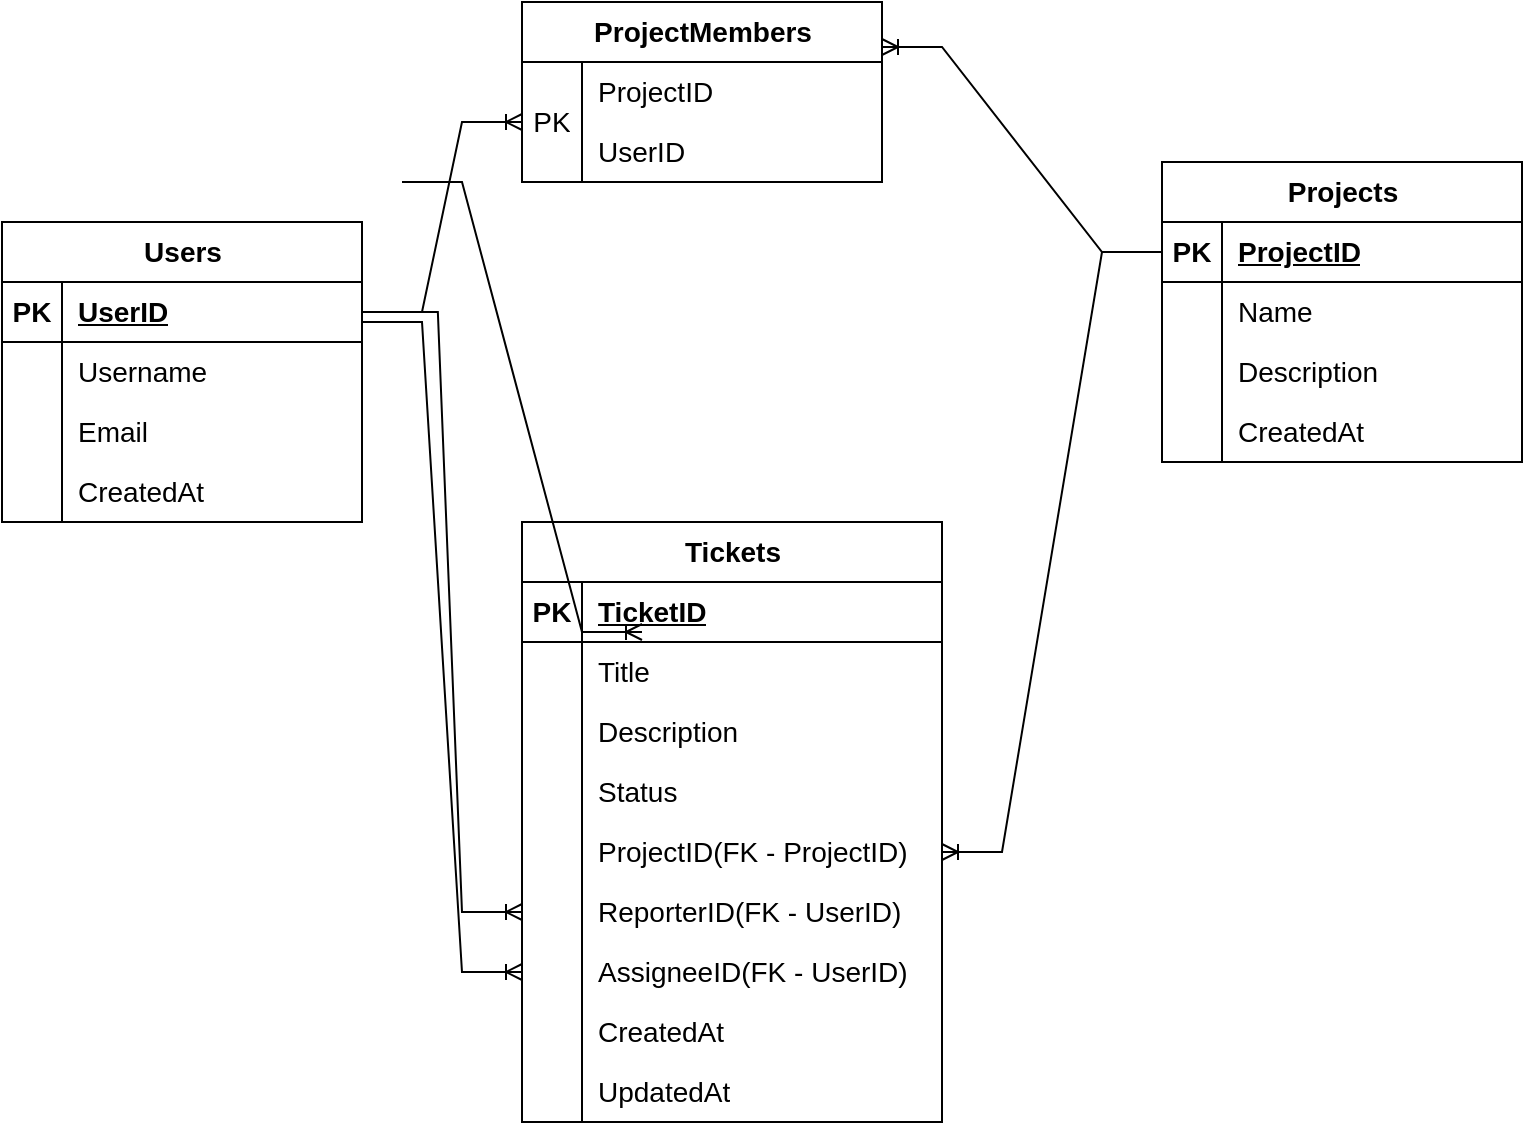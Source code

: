 <mxfile version="28.2.4">
  <diagram name="Page-1" id="B_VkTCb1iNbnSXhh_FkG">
    <mxGraphModel dx="1426" dy="777" grid="1" gridSize="10" guides="1" tooltips="1" connect="1" arrows="1" fold="1" page="1" pageScale="1" pageWidth="850" pageHeight="1100" math="0" shadow="0">
      <root>
        <mxCell id="0" />
        <mxCell id="1" parent="0" />
        <mxCell id="grop_-Tgm_O6oWgPe136-27" value="Tickets" style="shape=table;startSize=30;container=1;collapsible=1;childLayout=tableLayout;fixedRows=1;rowLines=0;fontStyle=1;align=center;resizeLast=1;html=1;fontSize=14;" vertex="1" parent="1">
          <mxGeometry x="300" y="590" width="210" height="300" as="geometry">
            <mxRectangle x="80" y="510" width="80" height="30" as="alternateBounds" />
          </mxGeometry>
        </mxCell>
        <mxCell id="grop_-Tgm_O6oWgPe136-125" value="" style="shape=tableRow;horizontal=0;startSize=0;swimlaneHead=0;swimlaneBody=0;fillColor=none;collapsible=0;dropTarget=0;points=[[0,0.5],[1,0.5]];portConstraint=eastwest;top=0;left=0;right=0;bottom=1;fontSize=14;" vertex="1" parent="grop_-Tgm_O6oWgPe136-27">
          <mxGeometry y="30" width="210" height="30" as="geometry" />
        </mxCell>
        <mxCell id="grop_-Tgm_O6oWgPe136-126" value="PK" style="shape=partialRectangle;connectable=0;fillColor=none;top=0;left=0;bottom=0;right=0;fontStyle=1;overflow=hidden;whiteSpace=wrap;html=1;fontSize=14;" vertex="1" parent="grop_-Tgm_O6oWgPe136-125">
          <mxGeometry width="30" height="30" as="geometry">
            <mxRectangle width="30" height="30" as="alternateBounds" />
          </mxGeometry>
        </mxCell>
        <mxCell id="grop_-Tgm_O6oWgPe136-127" value="TicketID" style="shape=partialRectangle;connectable=0;fillColor=none;top=0;left=0;bottom=0;right=0;align=left;spacingLeft=6;fontStyle=5;overflow=hidden;whiteSpace=wrap;html=1;fontSize=14;" vertex="1" parent="grop_-Tgm_O6oWgPe136-125">
          <mxGeometry x="30" width="180" height="30" as="geometry">
            <mxRectangle width="180" height="30" as="alternateBounds" />
          </mxGeometry>
        </mxCell>
        <mxCell id="grop_-Tgm_O6oWgPe136-31" value="" style="shape=tableRow;horizontal=0;startSize=0;swimlaneHead=0;swimlaneBody=0;fillColor=none;collapsible=0;dropTarget=0;points=[[0,0.5],[1,0.5]];portConstraint=eastwest;top=0;left=0;right=0;bottom=0;fontSize=14;" vertex="1" parent="grop_-Tgm_O6oWgPe136-27">
          <mxGeometry y="60" width="210" height="30" as="geometry" />
        </mxCell>
        <mxCell id="grop_-Tgm_O6oWgPe136-32" value="" style="shape=partialRectangle;connectable=0;fillColor=none;top=0;left=0;bottom=0;right=0;editable=1;overflow=hidden;whiteSpace=wrap;html=1;fontSize=14;" vertex="1" parent="grop_-Tgm_O6oWgPe136-31">
          <mxGeometry width="30" height="30" as="geometry">
            <mxRectangle width="30" height="30" as="alternateBounds" />
          </mxGeometry>
        </mxCell>
        <mxCell id="grop_-Tgm_O6oWgPe136-33" value="Title" style="shape=partialRectangle;connectable=0;fillColor=none;top=0;left=0;bottom=0;right=0;align=left;spacingLeft=6;overflow=hidden;whiteSpace=wrap;html=1;fontSize=14;" vertex="1" parent="grop_-Tgm_O6oWgPe136-31">
          <mxGeometry x="30" width="180" height="30" as="geometry">
            <mxRectangle width="180" height="30" as="alternateBounds" />
          </mxGeometry>
        </mxCell>
        <mxCell id="grop_-Tgm_O6oWgPe136-34" value="" style="shape=tableRow;horizontal=0;startSize=0;swimlaneHead=0;swimlaneBody=0;fillColor=none;collapsible=0;dropTarget=0;points=[[0,0.5],[1,0.5]];portConstraint=eastwest;top=0;left=0;right=0;bottom=0;fontSize=14;" vertex="1" parent="grop_-Tgm_O6oWgPe136-27">
          <mxGeometry y="90" width="210" height="30" as="geometry" />
        </mxCell>
        <mxCell id="grop_-Tgm_O6oWgPe136-35" value="" style="shape=partialRectangle;connectable=0;fillColor=none;top=0;left=0;bottom=0;right=0;editable=1;overflow=hidden;whiteSpace=wrap;html=1;fontSize=14;" vertex="1" parent="grop_-Tgm_O6oWgPe136-34">
          <mxGeometry width="30" height="30" as="geometry">
            <mxRectangle width="30" height="30" as="alternateBounds" />
          </mxGeometry>
        </mxCell>
        <mxCell id="grop_-Tgm_O6oWgPe136-36" value="Description" style="shape=partialRectangle;connectable=0;fillColor=none;top=0;left=0;bottom=0;right=0;align=left;spacingLeft=6;overflow=hidden;whiteSpace=wrap;html=1;fontSize=14;" vertex="1" parent="grop_-Tgm_O6oWgPe136-34">
          <mxGeometry x="30" width="180" height="30" as="geometry">
            <mxRectangle width="180" height="30" as="alternateBounds" />
          </mxGeometry>
        </mxCell>
        <mxCell id="grop_-Tgm_O6oWgPe136-37" value="" style="shape=tableRow;horizontal=0;startSize=0;swimlaneHead=0;swimlaneBody=0;fillColor=none;collapsible=0;dropTarget=0;points=[[0,0.5],[1,0.5]];portConstraint=eastwest;top=0;left=0;right=0;bottom=0;fontSize=14;" vertex="1" parent="grop_-Tgm_O6oWgPe136-27">
          <mxGeometry y="120" width="210" height="30" as="geometry" />
        </mxCell>
        <mxCell id="grop_-Tgm_O6oWgPe136-38" value="&lt;div&gt;&lt;br&gt;&lt;/div&gt;&lt;div&gt;&lt;br&gt;&lt;/div&gt;&lt;div&gt;&lt;br&gt;&lt;/div&gt;&lt;div&gt;&lt;br&gt;&lt;/div&gt;" style="shape=partialRectangle;connectable=0;fillColor=none;top=0;left=0;bottom=0;right=0;editable=1;overflow=hidden;whiteSpace=wrap;html=1;fontSize=14;" vertex="1" parent="grop_-Tgm_O6oWgPe136-37">
          <mxGeometry width="30" height="30" as="geometry">
            <mxRectangle width="30" height="30" as="alternateBounds" />
          </mxGeometry>
        </mxCell>
        <mxCell id="grop_-Tgm_O6oWgPe136-39" value="Status" style="shape=partialRectangle;connectable=0;fillColor=none;top=0;left=0;bottom=0;right=0;align=left;spacingLeft=6;overflow=hidden;whiteSpace=wrap;html=1;fontSize=14;" vertex="1" parent="grop_-Tgm_O6oWgPe136-37">
          <mxGeometry x="30" width="180" height="30" as="geometry">
            <mxRectangle width="180" height="30" as="alternateBounds" />
          </mxGeometry>
        </mxCell>
        <mxCell id="grop_-Tgm_O6oWgPe136-99" style="shape=tableRow;horizontal=0;startSize=0;swimlaneHead=0;swimlaneBody=0;fillColor=none;collapsible=0;dropTarget=0;points=[[0,0.5],[1,0.5]];portConstraint=eastwest;top=0;left=0;right=0;bottom=0;fontSize=14;" vertex="1" parent="grop_-Tgm_O6oWgPe136-27">
          <mxGeometry y="150" width="210" height="30" as="geometry" />
        </mxCell>
        <mxCell id="grop_-Tgm_O6oWgPe136-100" style="shape=partialRectangle;connectable=0;fillColor=none;top=0;left=0;bottom=0;right=0;editable=1;overflow=hidden;whiteSpace=wrap;html=1;fontSize=14;" vertex="1" parent="grop_-Tgm_O6oWgPe136-99">
          <mxGeometry width="30" height="30" as="geometry">
            <mxRectangle width="30" height="30" as="alternateBounds" />
          </mxGeometry>
        </mxCell>
        <mxCell id="grop_-Tgm_O6oWgPe136-101" value="ProjectID(FK - ProjectID)" style="shape=partialRectangle;connectable=0;fillColor=none;top=0;left=0;bottom=0;right=0;align=left;spacingLeft=6;overflow=hidden;whiteSpace=wrap;html=1;fontSize=14;" vertex="1" parent="grop_-Tgm_O6oWgPe136-99">
          <mxGeometry x="30" width="180" height="30" as="geometry">
            <mxRectangle width="180" height="30" as="alternateBounds" />
          </mxGeometry>
        </mxCell>
        <mxCell id="grop_-Tgm_O6oWgPe136-102" style="shape=tableRow;horizontal=0;startSize=0;swimlaneHead=0;swimlaneBody=0;fillColor=none;collapsible=0;dropTarget=0;points=[[0,0.5],[1,0.5]];portConstraint=eastwest;top=0;left=0;right=0;bottom=0;fontSize=14;" vertex="1" parent="grop_-Tgm_O6oWgPe136-27">
          <mxGeometry y="180" width="210" height="30" as="geometry" />
        </mxCell>
        <mxCell id="grop_-Tgm_O6oWgPe136-103" style="shape=partialRectangle;connectable=0;fillColor=none;top=0;left=0;bottom=0;right=0;editable=1;overflow=hidden;whiteSpace=wrap;html=1;fontSize=14;" vertex="1" parent="grop_-Tgm_O6oWgPe136-102">
          <mxGeometry width="30" height="30" as="geometry">
            <mxRectangle width="30" height="30" as="alternateBounds" />
          </mxGeometry>
        </mxCell>
        <mxCell id="grop_-Tgm_O6oWgPe136-104" value="ReporterID(FK - UserID)" style="shape=partialRectangle;connectable=0;fillColor=none;top=0;left=0;bottom=0;right=0;align=left;spacingLeft=6;overflow=hidden;whiteSpace=wrap;html=1;fontSize=14;" vertex="1" parent="grop_-Tgm_O6oWgPe136-102">
          <mxGeometry x="30" width="180" height="30" as="geometry">
            <mxRectangle width="180" height="30" as="alternateBounds" />
          </mxGeometry>
        </mxCell>
        <mxCell id="grop_-Tgm_O6oWgPe136-105" style="shape=tableRow;horizontal=0;startSize=0;swimlaneHead=0;swimlaneBody=0;fillColor=none;collapsible=0;dropTarget=0;points=[[0,0.5],[1,0.5]];portConstraint=eastwest;top=0;left=0;right=0;bottom=0;fontSize=14;" vertex="1" parent="grop_-Tgm_O6oWgPe136-27">
          <mxGeometry y="210" width="210" height="30" as="geometry" />
        </mxCell>
        <mxCell id="grop_-Tgm_O6oWgPe136-106" style="shape=partialRectangle;connectable=0;fillColor=none;top=0;left=0;bottom=0;right=0;editable=1;overflow=hidden;whiteSpace=wrap;html=1;fontSize=14;" vertex="1" parent="grop_-Tgm_O6oWgPe136-105">
          <mxGeometry width="30" height="30" as="geometry">
            <mxRectangle width="30" height="30" as="alternateBounds" />
          </mxGeometry>
        </mxCell>
        <mxCell id="grop_-Tgm_O6oWgPe136-107" value="AssigneeID(FK - UserID)" style="shape=partialRectangle;connectable=0;fillColor=none;top=0;left=0;bottom=0;right=0;align=left;spacingLeft=6;overflow=hidden;whiteSpace=wrap;html=1;fontSize=14;" vertex="1" parent="grop_-Tgm_O6oWgPe136-105">
          <mxGeometry x="30" width="180" height="30" as="geometry">
            <mxRectangle width="180" height="30" as="alternateBounds" />
          </mxGeometry>
        </mxCell>
        <mxCell id="grop_-Tgm_O6oWgPe136-108" style="shape=tableRow;horizontal=0;startSize=0;swimlaneHead=0;swimlaneBody=0;fillColor=none;collapsible=0;dropTarget=0;points=[[0,0.5],[1,0.5]];portConstraint=eastwest;top=0;left=0;right=0;bottom=0;fontSize=14;" vertex="1" parent="grop_-Tgm_O6oWgPe136-27">
          <mxGeometry y="240" width="210" height="30" as="geometry" />
        </mxCell>
        <mxCell id="grop_-Tgm_O6oWgPe136-109" style="shape=partialRectangle;connectable=0;fillColor=none;top=0;left=0;bottom=0;right=0;editable=1;overflow=hidden;whiteSpace=wrap;html=1;fontSize=14;" vertex="1" parent="grop_-Tgm_O6oWgPe136-108">
          <mxGeometry width="30" height="30" as="geometry">
            <mxRectangle width="30" height="30" as="alternateBounds" />
          </mxGeometry>
        </mxCell>
        <mxCell id="grop_-Tgm_O6oWgPe136-110" value="CreatedAt" style="shape=partialRectangle;connectable=0;fillColor=none;top=0;left=0;bottom=0;right=0;align=left;spacingLeft=6;overflow=hidden;whiteSpace=wrap;html=1;fontSize=14;" vertex="1" parent="grop_-Tgm_O6oWgPe136-108">
          <mxGeometry x="30" width="180" height="30" as="geometry">
            <mxRectangle width="180" height="30" as="alternateBounds" />
          </mxGeometry>
        </mxCell>
        <mxCell id="grop_-Tgm_O6oWgPe136-111" style="shape=tableRow;horizontal=0;startSize=0;swimlaneHead=0;swimlaneBody=0;fillColor=none;collapsible=0;dropTarget=0;points=[[0,0.5],[1,0.5]];portConstraint=eastwest;top=0;left=0;right=0;bottom=0;fontSize=14;" vertex="1" parent="grop_-Tgm_O6oWgPe136-27">
          <mxGeometry y="270" width="210" height="30" as="geometry" />
        </mxCell>
        <mxCell id="grop_-Tgm_O6oWgPe136-112" style="shape=partialRectangle;connectable=0;fillColor=none;top=0;left=0;bottom=0;right=0;editable=1;overflow=hidden;whiteSpace=wrap;html=1;fontSize=14;" vertex="1" parent="grop_-Tgm_O6oWgPe136-111">
          <mxGeometry width="30" height="30" as="geometry">
            <mxRectangle width="30" height="30" as="alternateBounds" />
          </mxGeometry>
        </mxCell>
        <mxCell id="grop_-Tgm_O6oWgPe136-113" value="UpdatedAt" style="shape=partialRectangle;connectable=0;fillColor=none;top=0;left=0;bottom=0;right=0;align=left;spacingLeft=6;overflow=hidden;whiteSpace=wrap;html=1;fontSize=14;" vertex="1" parent="grop_-Tgm_O6oWgPe136-111">
          <mxGeometry x="30" width="180" height="30" as="geometry">
            <mxRectangle width="180" height="30" as="alternateBounds" />
          </mxGeometry>
        </mxCell>
        <mxCell id="grop_-Tgm_O6oWgPe136-1" value="Users" style="shape=table;startSize=30;container=1;collapsible=1;childLayout=tableLayout;fixedRows=1;rowLines=0;fontStyle=1;align=center;resizeLast=1;html=1;fontSize=14;" vertex="1" parent="1">
          <mxGeometry x="40" y="440" width="180" height="150" as="geometry" />
        </mxCell>
        <mxCell id="grop_-Tgm_O6oWgPe136-2" value="" style="shape=tableRow;horizontal=0;startSize=0;swimlaneHead=0;swimlaneBody=0;fillColor=none;collapsible=0;dropTarget=0;points=[[0,0.5],[1,0.5]];portConstraint=eastwest;top=0;left=0;right=0;bottom=1;fontSize=14;" vertex="1" parent="grop_-Tgm_O6oWgPe136-1">
          <mxGeometry y="30" width="180" height="30" as="geometry" />
        </mxCell>
        <mxCell id="grop_-Tgm_O6oWgPe136-3" value="PK" style="shape=partialRectangle;connectable=0;fillColor=none;top=0;left=0;bottom=0;right=0;fontStyle=1;overflow=hidden;whiteSpace=wrap;html=1;fontSize=14;" vertex="1" parent="grop_-Tgm_O6oWgPe136-2">
          <mxGeometry width="30" height="30" as="geometry">
            <mxRectangle width="30" height="30" as="alternateBounds" />
          </mxGeometry>
        </mxCell>
        <mxCell id="grop_-Tgm_O6oWgPe136-4" value="UserID" style="shape=partialRectangle;connectable=0;fillColor=none;top=0;left=0;bottom=0;right=0;align=left;spacingLeft=6;fontStyle=5;overflow=hidden;whiteSpace=wrap;html=1;fontSize=14;" vertex="1" parent="grop_-Tgm_O6oWgPe136-2">
          <mxGeometry x="30" width="150" height="30" as="geometry">
            <mxRectangle width="150" height="30" as="alternateBounds" />
          </mxGeometry>
        </mxCell>
        <mxCell id="grop_-Tgm_O6oWgPe136-5" value="" style="shape=tableRow;horizontal=0;startSize=0;swimlaneHead=0;swimlaneBody=0;fillColor=none;collapsible=0;dropTarget=0;points=[[0,0.5],[1,0.5]];portConstraint=eastwest;top=0;left=0;right=0;bottom=0;fontSize=14;" vertex="1" parent="grop_-Tgm_O6oWgPe136-1">
          <mxGeometry y="60" width="180" height="30" as="geometry" />
        </mxCell>
        <mxCell id="grop_-Tgm_O6oWgPe136-6" value="" style="shape=partialRectangle;connectable=0;fillColor=none;top=0;left=0;bottom=0;right=0;editable=1;overflow=hidden;whiteSpace=wrap;html=1;fontSize=14;" vertex="1" parent="grop_-Tgm_O6oWgPe136-5">
          <mxGeometry width="30" height="30" as="geometry">
            <mxRectangle width="30" height="30" as="alternateBounds" />
          </mxGeometry>
        </mxCell>
        <mxCell id="grop_-Tgm_O6oWgPe136-7" value="Username" style="shape=partialRectangle;connectable=0;fillColor=none;top=0;left=0;bottom=0;right=0;align=left;spacingLeft=6;overflow=hidden;whiteSpace=wrap;html=1;fontSize=14;" vertex="1" parent="grop_-Tgm_O6oWgPe136-5">
          <mxGeometry x="30" width="150" height="30" as="geometry">
            <mxRectangle width="150" height="30" as="alternateBounds" />
          </mxGeometry>
        </mxCell>
        <mxCell id="grop_-Tgm_O6oWgPe136-8" value="" style="shape=tableRow;horizontal=0;startSize=0;swimlaneHead=0;swimlaneBody=0;fillColor=none;collapsible=0;dropTarget=0;points=[[0,0.5],[1,0.5]];portConstraint=eastwest;top=0;left=0;right=0;bottom=0;fontSize=14;" vertex="1" parent="grop_-Tgm_O6oWgPe136-1">
          <mxGeometry y="90" width="180" height="30" as="geometry" />
        </mxCell>
        <mxCell id="grop_-Tgm_O6oWgPe136-9" value="" style="shape=partialRectangle;connectable=0;fillColor=none;top=0;left=0;bottom=0;right=0;editable=1;overflow=hidden;whiteSpace=wrap;html=1;fontSize=14;" vertex="1" parent="grop_-Tgm_O6oWgPe136-8">
          <mxGeometry width="30" height="30" as="geometry">
            <mxRectangle width="30" height="30" as="alternateBounds" />
          </mxGeometry>
        </mxCell>
        <mxCell id="grop_-Tgm_O6oWgPe136-10" value="Email" style="shape=partialRectangle;connectable=0;fillColor=none;top=0;left=0;bottom=0;right=0;align=left;spacingLeft=6;overflow=hidden;whiteSpace=wrap;html=1;fontSize=14;" vertex="1" parent="grop_-Tgm_O6oWgPe136-8">
          <mxGeometry x="30" width="150" height="30" as="geometry">
            <mxRectangle width="150" height="30" as="alternateBounds" />
          </mxGeometry>
        </mxCell>
        <mxCell id="grop_-Tgm_O6oWgPe136-11" value="" style="shape=tableRow;horizontal=0;startSize=0;swimlaneHead=0;swimlaneBody=0;fillColor=none;collapsible=0;dropTarget=0;points=[[0,0.5],[1,0.5]];portConstraint=eastwest;top=0;left=0;right=0;bottom=0;fontSize=14;" vertex="1" parent="grop_-Tgm_O6oWgPe136-1">
          <mxGeometry y="120" width="180" height="30" as="geometry" />
        </mxCell>
        <mxCell id="grop_-Tgm_O6oWgPe136-12" value="" style="shape=partialRectangle;connectable=0;fillColor=none;top=0;left=0;bottom=0;right=0;editable=1;overflow=hidden;whiteSpace=wrap;html=1;fontSize=14;" vertex="1" parent="grop_-Tgm_O6oWgPe136-11">
          <mxGeometry width="30" height="30" as="geometry">
            <mxRectangle width="30" height="30" as="alternateBounds" />
          </mxGeometry>
        </mxCell>
        <mxCell id="grop_-Tgm_O6oWgPe136-13" value="CreatedAt" style="shape=partialRectangle;connectable=0;fillColor=none;top=0;left=0;bottom=0;right=0;align=left;spacingLeft=6;overflow=hidden;whiteSpace=wrap;html=1;fontSize=14;" vertex="1" parent="grop_-Tgm_O6oWgPe136-11">
          <mxGeometry x="30" width="150" height="30" as="geometry">
            <mxRectangle width="150" height="30" as="alternateBounds" />
          </mxGeometry>
        </mxCell>
        <mxCell id="grop_-Tgm_O6oWgPe136-14" value="Projects" style="shape=table;startSize=30;container=1;collapsible=1;childLayout=tableLayout;fixedRows=1;rowLines=0;fontStyle=1;align=center;resizeLast=1;html=1;fontSize=14;" vertex="1" parent="1">
          <mxGeometry x="620" y="410" width="180" height="150" as="geometry" />
        </mxCell>
        <mxCell id="grop_-Tgm_O6oWgPe136-15" value="" style="shape=tableRow;horizontal=0;startSize=0;swimlaneHead=0;swimlaneBody=0;fillColor=none;collapsible=0;dropTarget=0;points=[[0,0.5],[1,0.5]];portConstraint=eastwest;top=0;left=0;right=0;bottom=1;fontSize=14;" vertex="1" parent="grop_-Tgm_O6oWgPe136-14">
          <mxGeometry y="30" width="180" height="30" as="geometry" />
        </mxCell>
        <mxCell id="grop_-Tgm_O6oWgPe136-16" value="PK" style="shape=partialRectangle;connectable=0;fillColor=none;top=0;left=0;bottom=0;right=0;fontStyle=1;overflow=hidden;whiteSpace=wrap;html=1;fontSize=14;" vertex="1" parent="grop_-Tgm_O6oWgPe136-15">
          <mxGeometry width="30" height="30" as="geometry">
            <mxRectangle width="30" height="30" as="alternateBounds" />
          </mxGeometry>
        </mxCell>
        <mxCell id="grop_-Tgm_O6oWgPe136-17" value="ProjectID" style="shape=partialRectangle;connectable=0;fillColor=none;top=0;left=0;bottom=0;right=0;align=left;spacingLeft=6;fontStyle=5;overflow=hidden;whiteSpace=wrap;html=1;fontSize=14;" vertex="1" parent="grop_-Tgm_O6oWgPe136-15">
          <mxGeometry x="30" width="150" height="30" as="geometry">
            <mxRectangle width="150" height="30" as="alternateBounds" />
          </mxGeometry>
        </mxCell>
        <mxCell id="grop_-Tgm_O6oWgPe136-18" value="" style="shape=tableRow;horizontal=0;startSize=0;swimlaneHead=0;swimlaneBody=0;fillColor=none;collapsible=0;dropTarget=0;points=[[0,0.5],[1,0.5]];portConstraint=eastwest;top=0;left=0;right=0;bottom=0;fontSize=14;" vertex="1" parent="grop_-Tgm_O6oWgPe136-14">
          <mxGeometry y="60" width="180" height="30" as="geometry" />
        </mxCell>
        <mxCell id="grop_-Tgm_O6oWgPe136-19" value="" style="shape=partialRectangle;connectable=0;fillColor=none;top=0;left=0;bottom=0;right=0;editable=1;overflow=hidden;whiteSpace=wrap;html=1;fontSize=14;" vertex="1" parent="grop_-Tgm_O6oWgPe136-18">
          <mxGeometry width="30" height="30" as="geometry">
            <mxRectangle width="30" height="30" as="alternateBounds" />
          </mxGeometry>
        </mxCell>
        <mxCell id="grop_-Tgm_O6oWgPe136-20" value="Name" style="shape=partialRectangle;connectable=0;fillColor=none;top=0;left=0;bottom=0;right=0;align=left;spacingLeft=6;overflow=hidden;whiteSpace=wrap;html=1;fontSize=14;" vertex="1" parent="grop_-Tgm_O6oWgPe136-18">
          <mxGeometry x="30" width="150" height="30" as="geometry">
            <mxRectangle width="150" height="30" as="alternateBounds" />
          </mxGeometry>
        </mxCell>
        <mxCell id="grop_-Tgm_O6oWgPe136-21" value="" style="shape=tableRow;horizontal=0;startSize=0;swimlaneHead=0;swimlaneBody=0;fillColor=none;collapsible=0;dropTarget=0;points=[[0,0.5],[1,0.5]];portConstraint=eastwest;top=0;left=0;right=0;bottom=0;fontSize=14;" vertex="1" parent="grop_-Tgm_O6oWgPe136-14">
          <mxGeometry y="90" width="180" height="30" as="geometry" />
        </mxCell>
        <mxCell id="grop_-Tgm_O6oWgPe136-22" value="" style="shape=partialRectangle;connectable=0;fillColor=none;top=0;left=0;bottom=0;right=0;editable=1;overflow=hidden;whiteSpace=wrap;html=1;fontSize=14;" vertex="1" parent="grop_-Tgm_O6oWgPe136-21">
          <mxGeometry width="30" height="30" as="geometry">
            <mxRectangle width="30" height="30" as="alternateBounds" />
          </mxGeometry>
        </mxCell>
        <mxCell id="grop_-Tgm_O6oWgPe136-23" value="Description" style="shape=partialRectangle;connectable=0;fillColor=none;top=0;left=0;bottom=0;right=0;align=left;spacingLeft=6;overflow=hidden;whiteSpace=wrap;html=1;fontSize=14;" vertex="1" parent="grop_-Tgm_O6oWgPe136-21">
          <mxGeometry x="30" width="150" height="30" as="geometry">
            <mxRectangle width="150" height="30" as="alternateBounds" />
          </mxGeometry>
        </mxCell>
        <mxCell id="grop_-Tgm_O6oWgPe136-24" value="" style="shape=tableRow;horizontal=0;startSize=0;swimlaneHead=0;swimlaneBody=0;fillColor=none;collapsible=0;dropTarget=0;points=[[0,0.5],[1,0.5]];portConstraint=eastwest;top=0;left=0;right=0;bottom=0;fontSize=14;" vertex="1" parent="grop_-Tgm_O6oWgPe136-14">
          <mxGeometry y="120" width="180" height="30" as="geometry" />
        </mxCell>
        <mxCell id="grop_-Tgm_O6oWgPe136-25" value="" style="shape=partialRectangle;connectable=0;fillColor=none;top=0;left=0;bottom=0;right=0;editable=1;overflow=hidden;whiteSpace=wrap;html=1;fontSize=14;" vertex="1" parent="grop_-Tgm_O6oWgPe136-24">
          <mxGeometry width="30" height="30" as="geometry">
            <mxRectangle width="30" height="30" as="alternateBounds" />
          </mxGeometry>
        </mxCell>
        <mxCell id="grop_-Tgm_O6oWgPe136-26" value="CreatedAt" style="shape=partialRectangle;connectable=0;fillColor=none;top=0;left=0;bottom=0;right=0;align=left;spacingLeft=6;overflow=hidden;whiteSpace=wrap;html=1;fontSize=14;" vertex="1" parent="grop_-Tgm_O6oWgPe136-24">
          <mxGeometry x="30" width="150" height="30" as="geometry">
            <mxRectangle width="150" height="30" as="alternateBounds" />
          </mxGeometry>
        </mxCell>
        <mxCell id="grop_-Tgm_O6oWgPe136-74" value="ProjectMembers" style="shape=table;startSize=30;container=1;collapsible=1;childLayout=tableLayout;fixedRows=1;rowLines=0;fontStyle=1;align=center;resizeLast=1;html=1;fontSize=14;" vertex="1" parent="1">
          <mxGeometry x="300" y="330" width="180" height="90" as="geometry" />
        </mxCell>
        <mxCell id="grop_-Tgm_O6oWgPe136-78" value="" style="shape=tableRow;horizontal=0;startSize=0;swimlaneHead=0;swimlaneBody=0;fillColor=none;collapsible=0;dropTarget=0;points=[[0,0.5],[1,0.5]];portConstraint=eastwest;top=0;left=0;right=0;bottom=0;fontSize=14;" vertex="1" parent="grop_-Tgm_O6oWgPe136-74">
          <mxGeometry y="30" width="180" height="30" as="geometry" />
        </mxCell>
        <mxCell id="grop_-Tgm_O6oWgPe136-79" value="PK" style="shape=partialRectangle;connectable=0;fillColor=none;top=0;left=0;bottom=0;right=0;editable=1;overflow=hidden;whiteSpace=wrap;html=1;rowspan=2;colspan=1;fontSize=14;" vertex="1" parent="grop_-Tgm_O6oWgPe136-78">
          <mxGeometry width="30" height="60" as="geometry">
            <mxRectangle width="30" height="30" as="alternateBounds" />
          </mxGeometry>
        </mxCell>
        <mxCell id="grop_-Tgm_O6oWgPe136-80" value="ProjectID" style="shape=partialRectangle;connectable=0;fillColor=none;top=0;left=0;bottom=0;right=0;align=left;spacingLeft=6;overflow=hidden;whiteSpace=wrap;html=1;fontSize=14;" vertex="1" parent="grop_-Tgm_O6oWgPe136-78">
          <mxGeometry x="30" width="150" height="30" as="geometry">
            <mxRectangle width="150" height="30" as="alternateBounds" />
          </mxGeometry>
        </mxCell>
        <mxCell id="grop_-Tgm_O6oWgPe136-81" value="" style="shape=tableRow;horizontal=0;startSize=0;swimlaneHead=0;swimlaneBody=0;fillColor=none;collapsible=0;dropTarget=0;points=[[0,0.5],[1,0.5]];portConstraint=eastwest;top=0;left=0;right=0;bottom=0;fontSize=14;" vertex="1" parent="grop_-Tgm_O6oWgPe136-74">
          <mxGeometry y="60" width="180" height="30" as="geometry" />
        </mxCell>
        <mxCell id="grop_-Tgm_O6oWgPe136-82" value="" style="shape=partialRectangle;connectable=0;fillColor=none;top=0;left=0;bottom=0;right=0;editable=1;overflow=hidden;whiteSpace=wrap;html=1;" vertex="1" visible="0" parent="grop_-Tgm_O6oWgPe136-81">
          <mxGeometry width="30" height="30" as="geometry">
            <mxRectangle width="30" height="30" as="alternateBounds" />
          </mxGeometry>
        </mxCell>
        <mxCell id="grop_-Tgm_O6oWgPe136-83" value="UserID" style="shape=partialRectangle;connectable=0;fillColor=none;top=0;left=0;bottom=0;right=0;align=left;spacingLeft=6;overflow=hidden;whiteSpace=wrap;html=1;fontSize=14;" vertex="1" parent="grop_-Tgm_O6oWgPe136-81">
          <mxGeometry x="30" width="150" height="30" as="geometry">
            <mxRectangle width="150" height="30" as="alternateBounds" />
          </mxGeometry>
        </mxCell>
        <mxCell id="grop_-Tgm_O6oWgPe136-123" value="" style="edgeStyle=entityRelationEdgeStyle;fontSize=14;html=1;endArrow=ERoneToMany;rounded=0;entryX=0.01;entryY=0;entryDx=0;entryDy=0;entryPerimeter=0;" edge="1" parent="1" target="grop_-Tgm_O6oWgPe136-28">
          <mxGeometry width="100" height="100" relative="1" as="geometry">
            <mxPoint x="240" y="420" as="sourcePoint" />
            <mxPoint x="360" y="645" as="targetPoint" />
            <Array as="points">
              <mxPoint x="350" y="660" />
            </Array>
          </mxGeometry>
        </mxCell>
        <mxCell id="grop_-Tgm_O6oWgPe136-124" value="" style="edgeStyle=entityRelationEdgeStyle;fontSize=14;html=1;endArrow=ERoneToMany;rounded=0;entryX=1;entryY=0.5;entryDx=0;entryDy=0;" edge="1" parent="1" source="grop_-Tgm_O6oWgPe136-15" target="grop_-Tgm_O6oWgPe136-99">
          <mxGeometry width="100" height="100" relative="1" as="geometry">
            <mxPoint x="550" y="410" as="sourcePoint" />
            <mxPoint x="760" y="685" as="targetPoint" />
            <Array as="points">
              <mxPoint x="610" y="400" />
              <mxPoint x="630" y="410" />
            </Array>
          </mxGeometry>
        </mxCell>
        <mxCell id="grop_-Tgm_O6oWgPe136-128" value="" style="edgeStyle=entityRelationEdgeStyle;fontSize=14;html=1;endArrow=ERoneToMany;rounded=0;entryX=0;entryY=0.5;entryDx=0;entryDy=0;exitX=1.044;exitY=0.5;exitDx=0;exitDy=0;exitPerimeter=0;" edge="1" parent="1" source="grop_-Tgm_O6oWgPe136-2" target="grop_-Tgm_O6oWgPe136-102">
          <mxGeometry width="100" height="100" relative="1" as="geometry">
            <mxPoint x="225" y="625" as="sourcePoint" />
            <mxPoint x="130" y="985" as="targetPoint" />
            <Array as="points">
              <mxPoint x="195" y="620" />
              <mxPoint x="215" y="630" />
            </Array>
          </mxGeometry>
        </mxCell>
        <mxCell id="grop_-Tgm_O6oWgPe136-131" value="" style="edgeStyle=entityRelationEdgeStyle;fontSize=14;html=1;endArrow=ERoneToMany;rounded=0;exitX=1;exitY=0.5;exitDx=0;exitDy=0;entryX=0;entryY=0.5;entryDx=0;entryDy=0;" edge="1" parent="1" target="grop_-Tgm_O6oWgPe136-105">
          <mxGeometry width="100" height="100" relative="1" as="geometry">
            <mxPoint x="220" y="490" as="sourcePoint" />
            <mxPoint x="280" y="810" as="targetPoint" />
            <Array as="points">
              <mxPoint x="217" y="610" />
              <mxPoint x="237" y="620" />
            </Array>
          </mxGeometry>
        </mxCell>
        <mxCell id="grop_-Tgm_O6oWgPe136-134" value="" style="edgeStyle=entityRelationEdgeStyle;fontSize=14;html=1;endArrow=ERoneToMany;rounded=0;entryX=1;entryY=0.25;entryDx=0;entryDy=0;exitX=0;exitY=0.5;exitDx=0;exitDy=0;" edge="1" parent="1" source="grop_-Tgm_O6oWgPe136-15" target="grop_-Tgm_O6oWgPe136-74">
          <mxGeometry width="100" height="100" relative="1" as="geometry">
            <mxPoint x="690" y="590" as="sourcePoint" />
            <mxPoint x="523" y="1085" as="targetPoint" />
            <Array as="points">
              <mxPoint x="380" y="910" />
              <mxPoint x="400" y="920" />
            </Array>
          </mxGeometry>
        </mxCell>
        <mxCell id="grop_-Tgm_O6oWgPe136-135" value="" style="edgeStyle=entityRelationEdgeStyle;fontSize=12;html=1;endArrow=ERoneToMany;rounded=0;exitX=1;exitY=0.5;exitDx=0;exitDy=0;entryX=0;entryY=1;entryDx=0;entryDy=0;entryPerimeter=0;" edge="1" parent="1" source="grop_-Tgm_O6oWgPe136-2" target="grop_-Tgm_O6oWgPe136-78">
          <mxGeometry width="100" height="100" relative="1" as="geometry">
            <mxPoint x="290.0" y="491.99" as="sourcePoint" />
            <mxPoint x="362.08" y="390" as="targetPoint" />
          </mxGeometry>
        </mxCell>
      </root>
    </mxGraphModel>
  </diagram>
</mxfile>
